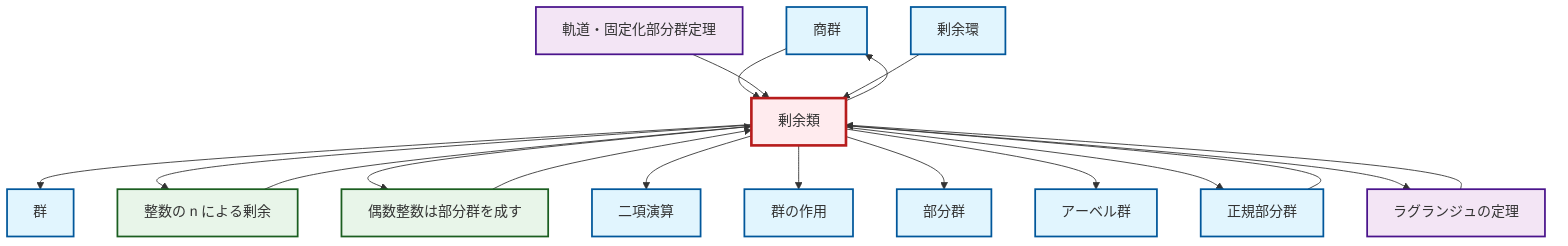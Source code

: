 graph TD
    classDef definition fill:#e1f5fe,stroke:#01579b,stroke-width:2px
    classDef theorem fill:#f3e5f5,stroke:#4a148c,stroke-width:2px
    classDef axiom fill:#fff3e0,stroke:#e65100,stroke-width:2px
    classDef example fill:#e8f5e9,stroke:#1b5e20,stroke-width:2px
    classDef current fill:#ffebee,stroke:#b71c1c,stroke-width:3px
    def-group["群"]:::definition
    def-group-action["群の作用"]:::definition
    def-quotient-group["商群"]:::definition
    def-quotient-ring["剰余環"]:::definition
    def-abelian-group["アーベル群"]:::definition
    def-coset["剰余類"]:::definition
    thm-orbit-stabilizer["軌道・固定化部分群定理"]:::theorem
    ex-even-integers-subgroup["偶数整数は部分群を成す"]:::example
    thm-lagrange["ラグランジュの定理"]:::theorem
    def-binary-operation["二項演算"]:::definition
    def-subgroup["部分群"]:::definition
    def-normal-subgroup["正規部分群"]:::definition
    ex-quotient-integers-mod-n["整数の n による剰余"]:::example
    def-quotient-group --> def-coset
    ex-quotient-integers-mod-n --> def-coset
    ex-even-integers-subgroup --> def-coset
    thm-orbit-stabilizer --> def-coset
    def-coset --> def-group
    def-coset --> def-quotient-group
    def-quotient-ring --> def-coset
    thm-lagrange --> def-coset
    def-coset --> ex-quotient-integers-mod-n
    def-coset --> ex-even-integers-subgroup
    def-coset --> def-binary-operation
    def-coset --> def-group-action
    def-coset --> def-subgroup
    def-coset --> def-abelian-group
    def-normal-subgroup --> def-coset
    def-coset --> def-normal-subgroup
    def-coset --> thm-lagrange
    class def-coset current